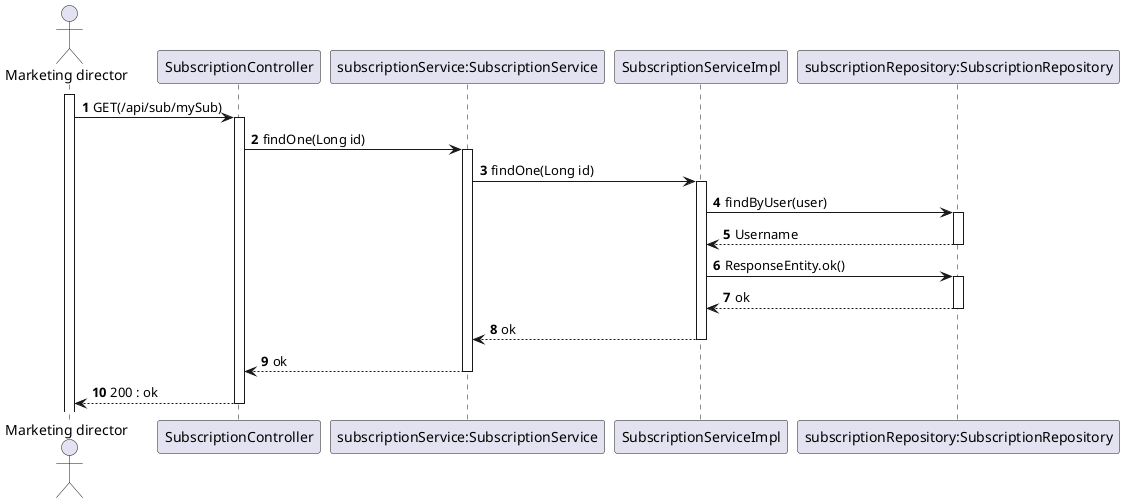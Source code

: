 @startuml
'https://plantuml.com/sequence-diagram

autoactivate on
autonumber

actor "Marketing director" as User
participant "SubscriptionController" as Ctrl
participant "subscriptionService:SubscriptionService" as Service
participant "SubscriptionServiceImpl" as Impl
participant "subscriptionRepository:SubscriptionRepository" as Repo

activate User

User -> Ctrl: GET(/api/sub/mySub)
Ctrl -> Service: findOne(Long id)
Service -> Impl: findOne(Long id)
Impl -> Repo: findByUser(user)
Repo --> Impl: Username
Impl -> Repo: ResponseEntity.ok()
Repo --> Impl: ok
Impl --> Service: ok
Service --> Ctrl: ok
Ctrl --> User: 200 : ok
@enduml